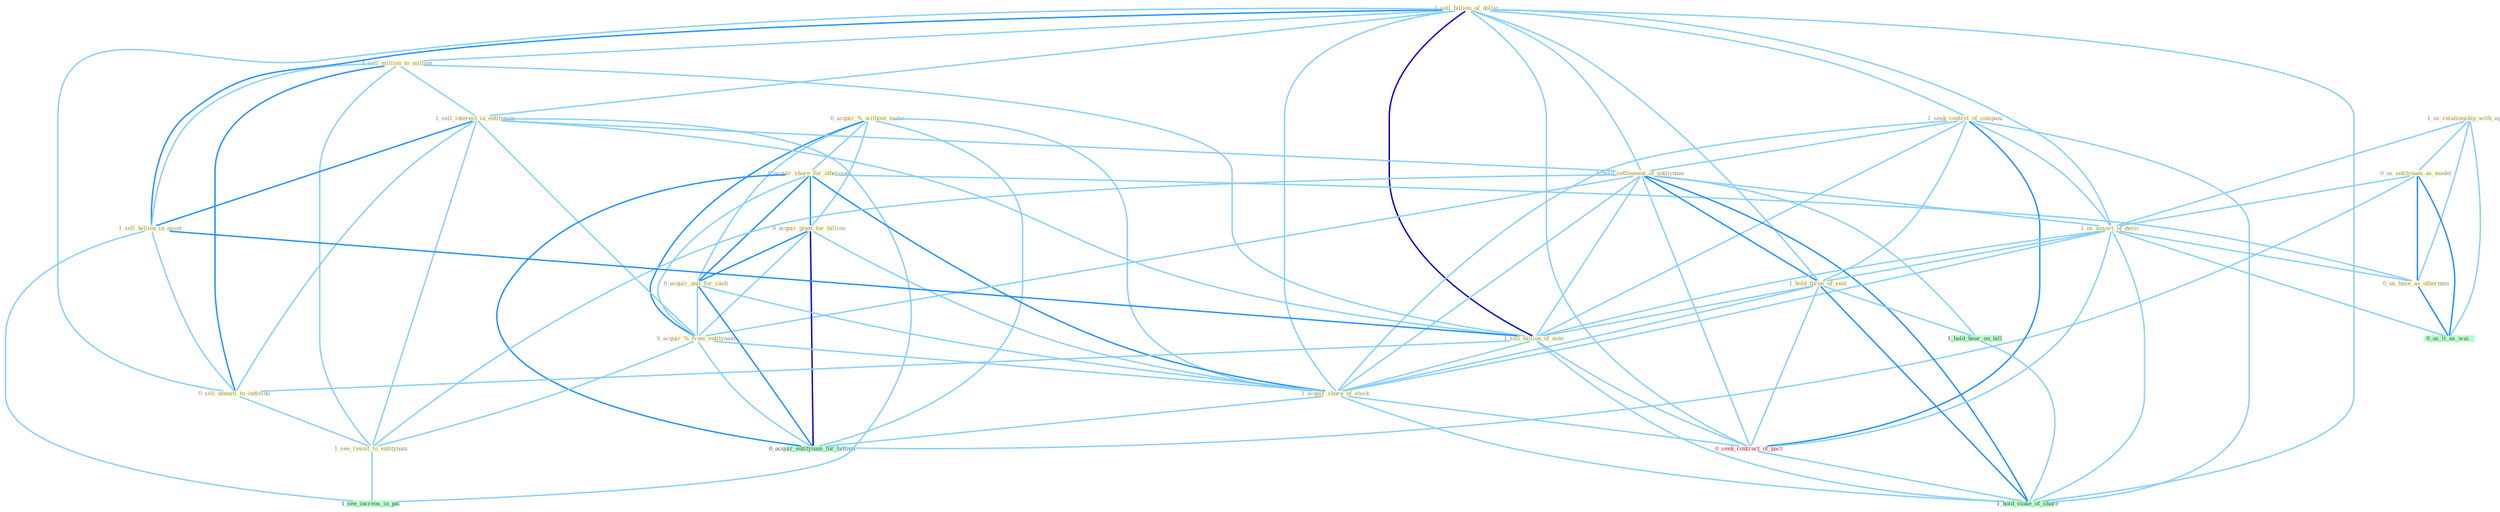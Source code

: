 Graph G{ 
    node
    [shape=polygon,style=filled,width=.5,height=.06,color="#BDFCC9",fixedsize=true,fontsize=4,
    fontcolor="#2f4f4f"];
    {node
    [color="#ffffe0", fontcolor="#8b7d6b"] "1_us_relationship_with_agenc " "1_sell_billion_of_dollar " "0_acquir_%_without_make " "1_sell_million_to_million " "1_sell_interest_in_entitynam " "0_us_entitynam_as_model " "0_acquir_share_for_othernum " "1_seek_control_of_compani " "1_hold_settlement_of_entitynam " "0_acquir_giant_for_billion " "0_acquir_unit_for_cash " "1_us_assort_of_devic " "1_hold_three_of_seat " "0_acquir_%_from_entitynam " "1_sell_billion_in_asset " "1_sell_billion_of_note " "0_sell_annuiti_to_individu " "0_us_base_as_othernum " "1_acquir_share_of_stock " "1_see_resist_to_entitynam "}
{node [color="#fff0f5", fontcolor="#b22222"] "0_seek_contract_of_pact "}
edge [color="#B0E2FF"];

	"1_us_relationship_with_agenc " -- "0_us_entitynam_as_model " [w="1", color="#87cefa" ];
	"1_us_relationship_with_agenc " -- "1_us_assort_of_devic " [w="1", color="#87cefa" ];
	"1_us_relationship_with_agenc " -- "0_us_base_as_othernum " [w="1", color="#87cefa" ];
	"1_us_relationship_with_agenc " -- "0_us_it_as_wai " [w="1", color="#87cefa" ];
	"1_sell_billion_of_dollar " -- "1_sell_million_to_million " [w="1", color="#87cefa" ];
	"1_sell_billion_of_dollar " -- "1_sell_interest_in_entitynam " [w="1", color="#87cefa" ];
	"1_sell_billion_of_dollar " -- "1_seek_control_of_compani " [w="1", color="#87cefa" ];
	"1_sell_billion_of_dollar " -- "1_hold_settlement_of_entitynam " [w="1", color="#87cefa" ];
	"1_sell_billion_of_dollar " -- "1_us_assort_of_devic " [w="1", color="#87cefa" ];
	"1_sell_billion_of_dollar " -- "1_hold_three_of_seat " [w="1", color="#87cefa" ];
	"1_sell_billion_of_dollar " -- "1_sell_billion_in_asset " [w="2", color="#1e90ff" , len=0.8];
	"1_sell_billion_of_dollar " -- "1_sell_billion_of_note " [w="3", color="#0000cd" , len=0.6];
	"1_sell_billion_of_dollar " -- "0_sell_annuiti_to_individu " [w="1", color="#87cefa" ];
	"1_sell_billion_of_dollar " -- "1_acquir_share_of_stock " [w="1", color="#87cefa" ];
	"1_sell_billion_of_dollar " -- "0_seek_contract_of_pact " [w="1", color="#87cefa" ];
	"1_sell_billion_of_dollar " -- "1_hold_stake_of_share " [w="1", color="#87cefa" ];
	"0_acquir_%_without_make " -- "0_acquir_share_for_othernum " [w="1", color="#87cefa" ];
	"0_acquir_%_without_make " -- "0_acquir_giant_for_billion " [w="1", color="#87cefa" ];
	"0_acquir_%_without_make " -- "0_acquir_unit_for_cash " [w="1", color="#87cefa" ];
	"0_acquir_%_without_make " -- "0_acquir_%_from_entitynam " [w="2", color="#1e90ff" , len=0.8];
	"0_acquir_%_without_make " -- "1_acquir_share_of_stock " [w="1", color="#87cefa" ];
	"0_acquir_%_without_make " -- "0_acquir_entitynam_for_billion " [w="1", color="#87cefa" ];
	"1_sell_million_to_million " -- "1_sell_interest_in_entitynam " [w="1", color="#87cefa" ];
	"1_sell_million_to_million " -- "1_sell_billion_in_asset " [w="1", color="#87cefa" ];
	"1_sell_million_to_million " -- "1_sell_billion_of_note " [w="1", color="#87cefa" ];
	"1_sell_million_to_million " -- "0_sell_annuiti_to_individu " [w="2", color="#1e90ff" , len=0.8];
	"1_sell_million_to_million " -- "1_see_resist_to_entitynam " [w="1", color="#87cefa" ];
	"1_sell_interest_in_entitynam " -- "1_hold_settlement_of_entitynam " [w="1", color="#87cefa" ];
	"1_sell_interest_in_entitynam " -- "0_acquir_%_from_entitynam " [w="1", color="#87cefa" ];
	"1_sell_interest_in_entitynam " -- "1_sell_billion_in_asset " [w="2", color="#1e90ff" , len=0.8];
	"1_sell_interest_in_entitynam " -- "1_sell_billion_of_note " [w="1", color="#87cefa" ];
	"1_sell_interest_in_entitynam " -- "0_sell_annuiti_to_individu " [w="1", color="#87cefa" ];
	"1_sell_interest_in_entitynam " -- "1_see_resist_to_entitynam " [w="1", color="#87cefa" ];
	"1_sell_interest_in_entitynam " -- "1_see_increas_in_pai " [w="1", color="#87cefa" ];
	"0_us_entitynam_as_model " -- "1_us_assort_of_devic " [w="1", color="#87cefa" ];
	"0_us_entitynam_as_model " -- "0_us_base_as_othernum " [w="2", color="#1e90ff" , len=0.8];
	"0_us_entitynam_as_model " -- "0_us_it_as_wai " [w="2", color="#1e90ff" , len=0.8];
	"0_us_entitynam_as_model " -- "0_acquir_entitynam_for_billion " [w="1", color="#87cefa" ];
	"0_acquir_share_for_othernum " -- "0_acquir_giant_for_billion " [w="2", color="#1e90ff" , len=0.8];
	"0_acquir_share_for_othernum " -- "0_acquir_unit_for_cash " [w="2", color="#1e90ff" , len=0.8];
	"0_acquir_share_for_othernum " -- "0_acquir_%_from_entitynam " [w="1", color="#87cefa" ];
	"0_acquir_share_for_othernum " -- "0_us_base_as_othernum " [w="1", color="#87cefa" ];
	"0_acquir_share_for_othernum " -- "1_acquir_share_of_stock " [w="2", color="#1e90ff" , len=0.8];
	"0_acquir_share_for_othernum " -- "0_acquir_entitynam_for_billion " [w="2", color="#1e90ff" , len=0.8];
	"1_seek_control_of_compani " -- "1_hold_settlement_of_entitynam " [w="1", color="#87cefa" ];
	"1_seek_control_of_compani " -- "1_us_assort_of_devic " [w="1", color="#87cefa" ];
	"1_seek_control_of_compani " -- "1_hold_three_of_seat " [w="1", color="#87cefa" ];
	"1_seek_control_of_compani " -- "1_sell_billion_of_note " [w="1", color="#87cefa" ];
	"1_seek_control_of_compani " -- "1_acquir_share_of_stock " [w="1", color="#87cefa" ];
	"1_seek_control_of_compani " -- "0_seek_contract_of_pact " [w="2", color="#1e90ff" , len=0.8];
	"1_seek_control_of_compani " -- "1_hold_stake_of_share " [w="1", color="#87cefa" ];
	"1_hold_settlement_of_entitynam " -- "1_us_assort_of_devic " [w="1", color="#87cefa" ];
	"1_hold_settlement_of_entitynam " -- "1_hold_three_of_seat " [w="2", color="#1e90ff" , len=0.8];
	"1_hold_settlement_of_entitynam " -- "0_acquir_%_from_entitynam " [w="1", color="#87cefa" ];
	"1_hold_settlement_of_entitynam " -- "1_sell_billion_of_note " [w="1", color="#87cefa" ];
	"1_hold_settlement_of_entitynam " -- "1_acquir_share_of_stock " [w="1", color="#87cefa" ];
	"1_hold_settlement_of_entitynam " -- "1_see_resist_to_entitynam " [w="1", color="#87cefa" ];
	"1_hold_settlement_of_entitynam " -- "0_seek_contract_of_pact " [w="1", color="#87cefa" ];
	"1_hold_settlement_of_entitynam " -- "1_hold_hear_on_bill " [w="1", color="#87cefa" ];
	"1_hold_settlement_of_entitynam " -- "1_hold_stake_of_share " [w="2", color="#1e90ff" , len=0.8];
	"0_acquir_giant_for_billion " -- "0_acquir_unit_for_cash " [w="2", color="#1e90ff" , len=0.8];
	"0_acquir_giant_for_billion " -- "0_acquir_%_from_entitynam " [w="1", color="#87cefa" ];
	"0_acquir_giant_for_billion " -- "1_acquir_share_of_stock " [w="1", color="#87cefa" ];
	"0_acquir_giant_for_billion " -- "0_acquir_entitynam_for_billion " [w="3", color="#0000cd" , len=0.6];
	"0_acquir_unit_for_cash " -- "0_acquir_%_from_entitynam " [w="1", color="#87cefa" ];
	"0_acquir_unit_for_cash " -- "1_acquir_share_of_stock " [w="1", color="#87cefa" ];
	"0_acquir_unit_for_cash " -- "0_acquir_entitynam_for_billion " [w="2", color="#1e90ff" , len=0.8];
	"1_us_assort_of_devic " -- "1_hold_three_of_seat " [w="1", color="#87cefa" ];
	"1_us_assort_of_devic " -- "1_sell_billion_of_note " [w="1", color="#87cefa" ];
	"1_us_assort_of_devic " -- "0_us_base_as_othernum " [w="1", color="#87cefa" ];
	"1_us_assort_of_devic " -- "1_acquir_share_of_stock " [w="1", color="#87cefa" ];
	"1_us_assort_of_devic " -- "0_seek_contract_of_pact " [w="1", color="#87cefa" ];
	"1_us_assort_of_devic " -- "0_us_it_as_wai " [w="1", color="#87cefa" ];
	"1_us_assort_of_devic " -- "1_hold_stake_of_share " [w="1", color="#87cefa" ];
	"1_hold_three_of_seat " -- "1_sell_billion_of_note " [w="1", color="#87cefa" ];
	"1_hold_three_of_seat " -- "1_acquir_share_of_stock " [w="1", color="#87cefa" ];
	"1_hold_three_of_seat " -- "0_seek_contract_of_pact " [w="1", color="#87cefa" ];
	"1_hold_three_of_seat " -- "1_hold_hear_on_bill " [w="1", color="#87cefa" ];
	"1_hold_three_of_seat " -- "1_hold_stake_of_share " [w="2", color="#1e90ff" , len=0.8];
	"0_acquir_%_from_entitynam " -- "1_acquir_share_of_stock " [w="1", color="#87cefa" ];
	"0_acquir_%_from_entitynam " -- "1_see_resist_to_entitynam " [w="1", color="#87cefa" ];
	"0_acquir_%_from_entitynam " -- "0_acquir_entitynam_for_billion " [w="1", color="#87cefa" ];
	"1_sell_billion_in_asset " -- "1_sell_billion_of_note " [w="2", color="#1e90ff" , len=0.8];
	"1_sell_billion_in_asset " -- "0_sell_annuiti_to_individu " [w="1", color="#87cefa" ];
	"1_sell_billion_in_asset " -- "1_see_increas_in_pai " [w="1", color="#87cefa" ];
	"1_sell_billion_of_note " -- "0_sell_annuiti_to_individu " [w="1", color="#87cefa" ];
	"1_sell_billion_of_note " -- "1_acquir_share_of_stock " [w="1", color="#87cefa" ];
	"1_sell_billion_of_note " -- "0_seek_contract_of_pact " [w="1", color="#87cefa" ];
	"1_sell_billion_of_note " -- "1_hold_stake_of_share " [w="1", color="#87cefa" ];
	"0_sell_annuiti_to_individu " -- "1_see_resist_to_entitynam " [w="1", color="#87cefa" ];
	"0_us_base_as_othernum " -- "0_us_it_as_wai " [w="2", color="#1e90ff" , len=0.8];
	"1_acquir_share_of_stock " -- "0_seek_contract_of_pact " [w="1", color="#87cefa" ];
	"1_acquir_share_of_stock " -- "0_acquir_entitynam_for_billion " [w="1", color="#87cefa" ];
	"1_acquir_share_of_stock " -- "1_hold_stake_of_share " [w="1", color="#87cefa" ];
	"1_see_resist_to_entitynam " -- "1_see_increas_in_pai " [w="1", color="#87cefa" ];
	"0_seek_contract_of_pact " -- "1_hold_stake_of_share " [w="1", color="#87cefa" ];
	"1_hold_hear_on_bill " -- "1_hold_stake_of_share " [w="1", color="#87cefa" ];
}